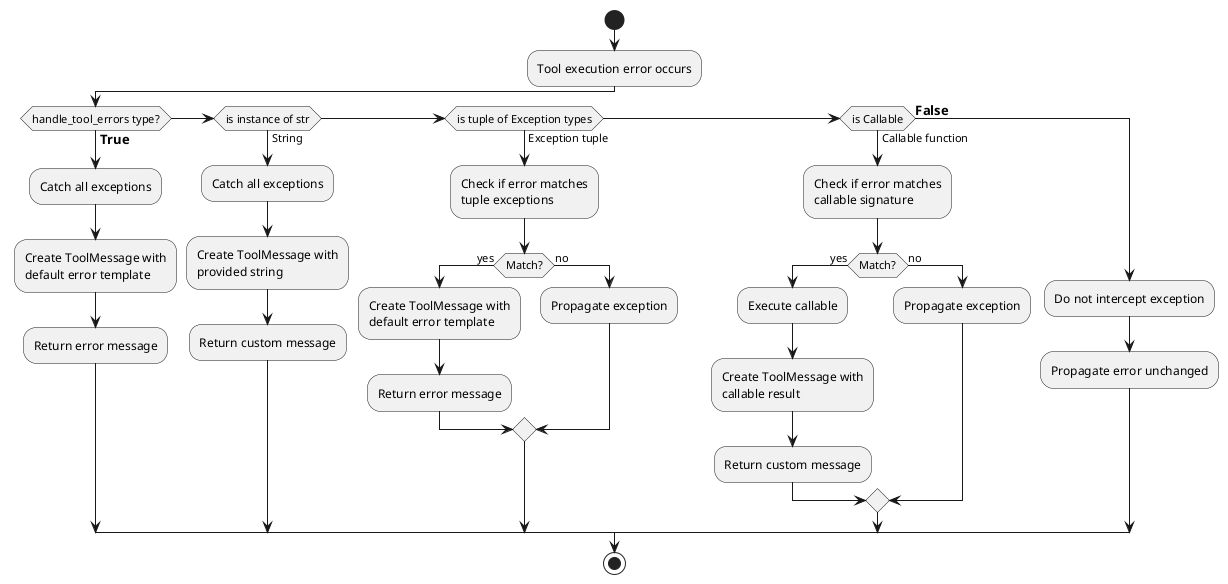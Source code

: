@startuml
start

:Tool execution error occurs;
if (handle_tool_errors type?) then (== True)
  :Catch all exceptions;
  :Create ToolMessage with\ndefault error template;
  :Return error message;
elseif (is instance of str) then (String)
  :Catch all exceptions;
  :Create ToolMessage with\nprovided string;
  :Return custom message;
elseif (is tuple of Exception types) then (Exception tuple)
  :Check if error matches\ntuple exceptions;
  if (Match?) then (yes)
    :Create ToolMessage with\ndefault error template;
    :Return error message;
  else (no)
    :Propagate exception;
  endif
elseif (is Callable) then (Callable function)
  :Check if error matches\ncallable signature;
  if (Match?) then (yes)
    :Execute callable;
    :Create ToolMessage with\ncallable result;
    :Return custom message;
  else (no)
    :Propagate exception;
  endif
else (== False)
  :Do not intercept exception;
  :Propagate error unchanged;
endif

stop
@enduml